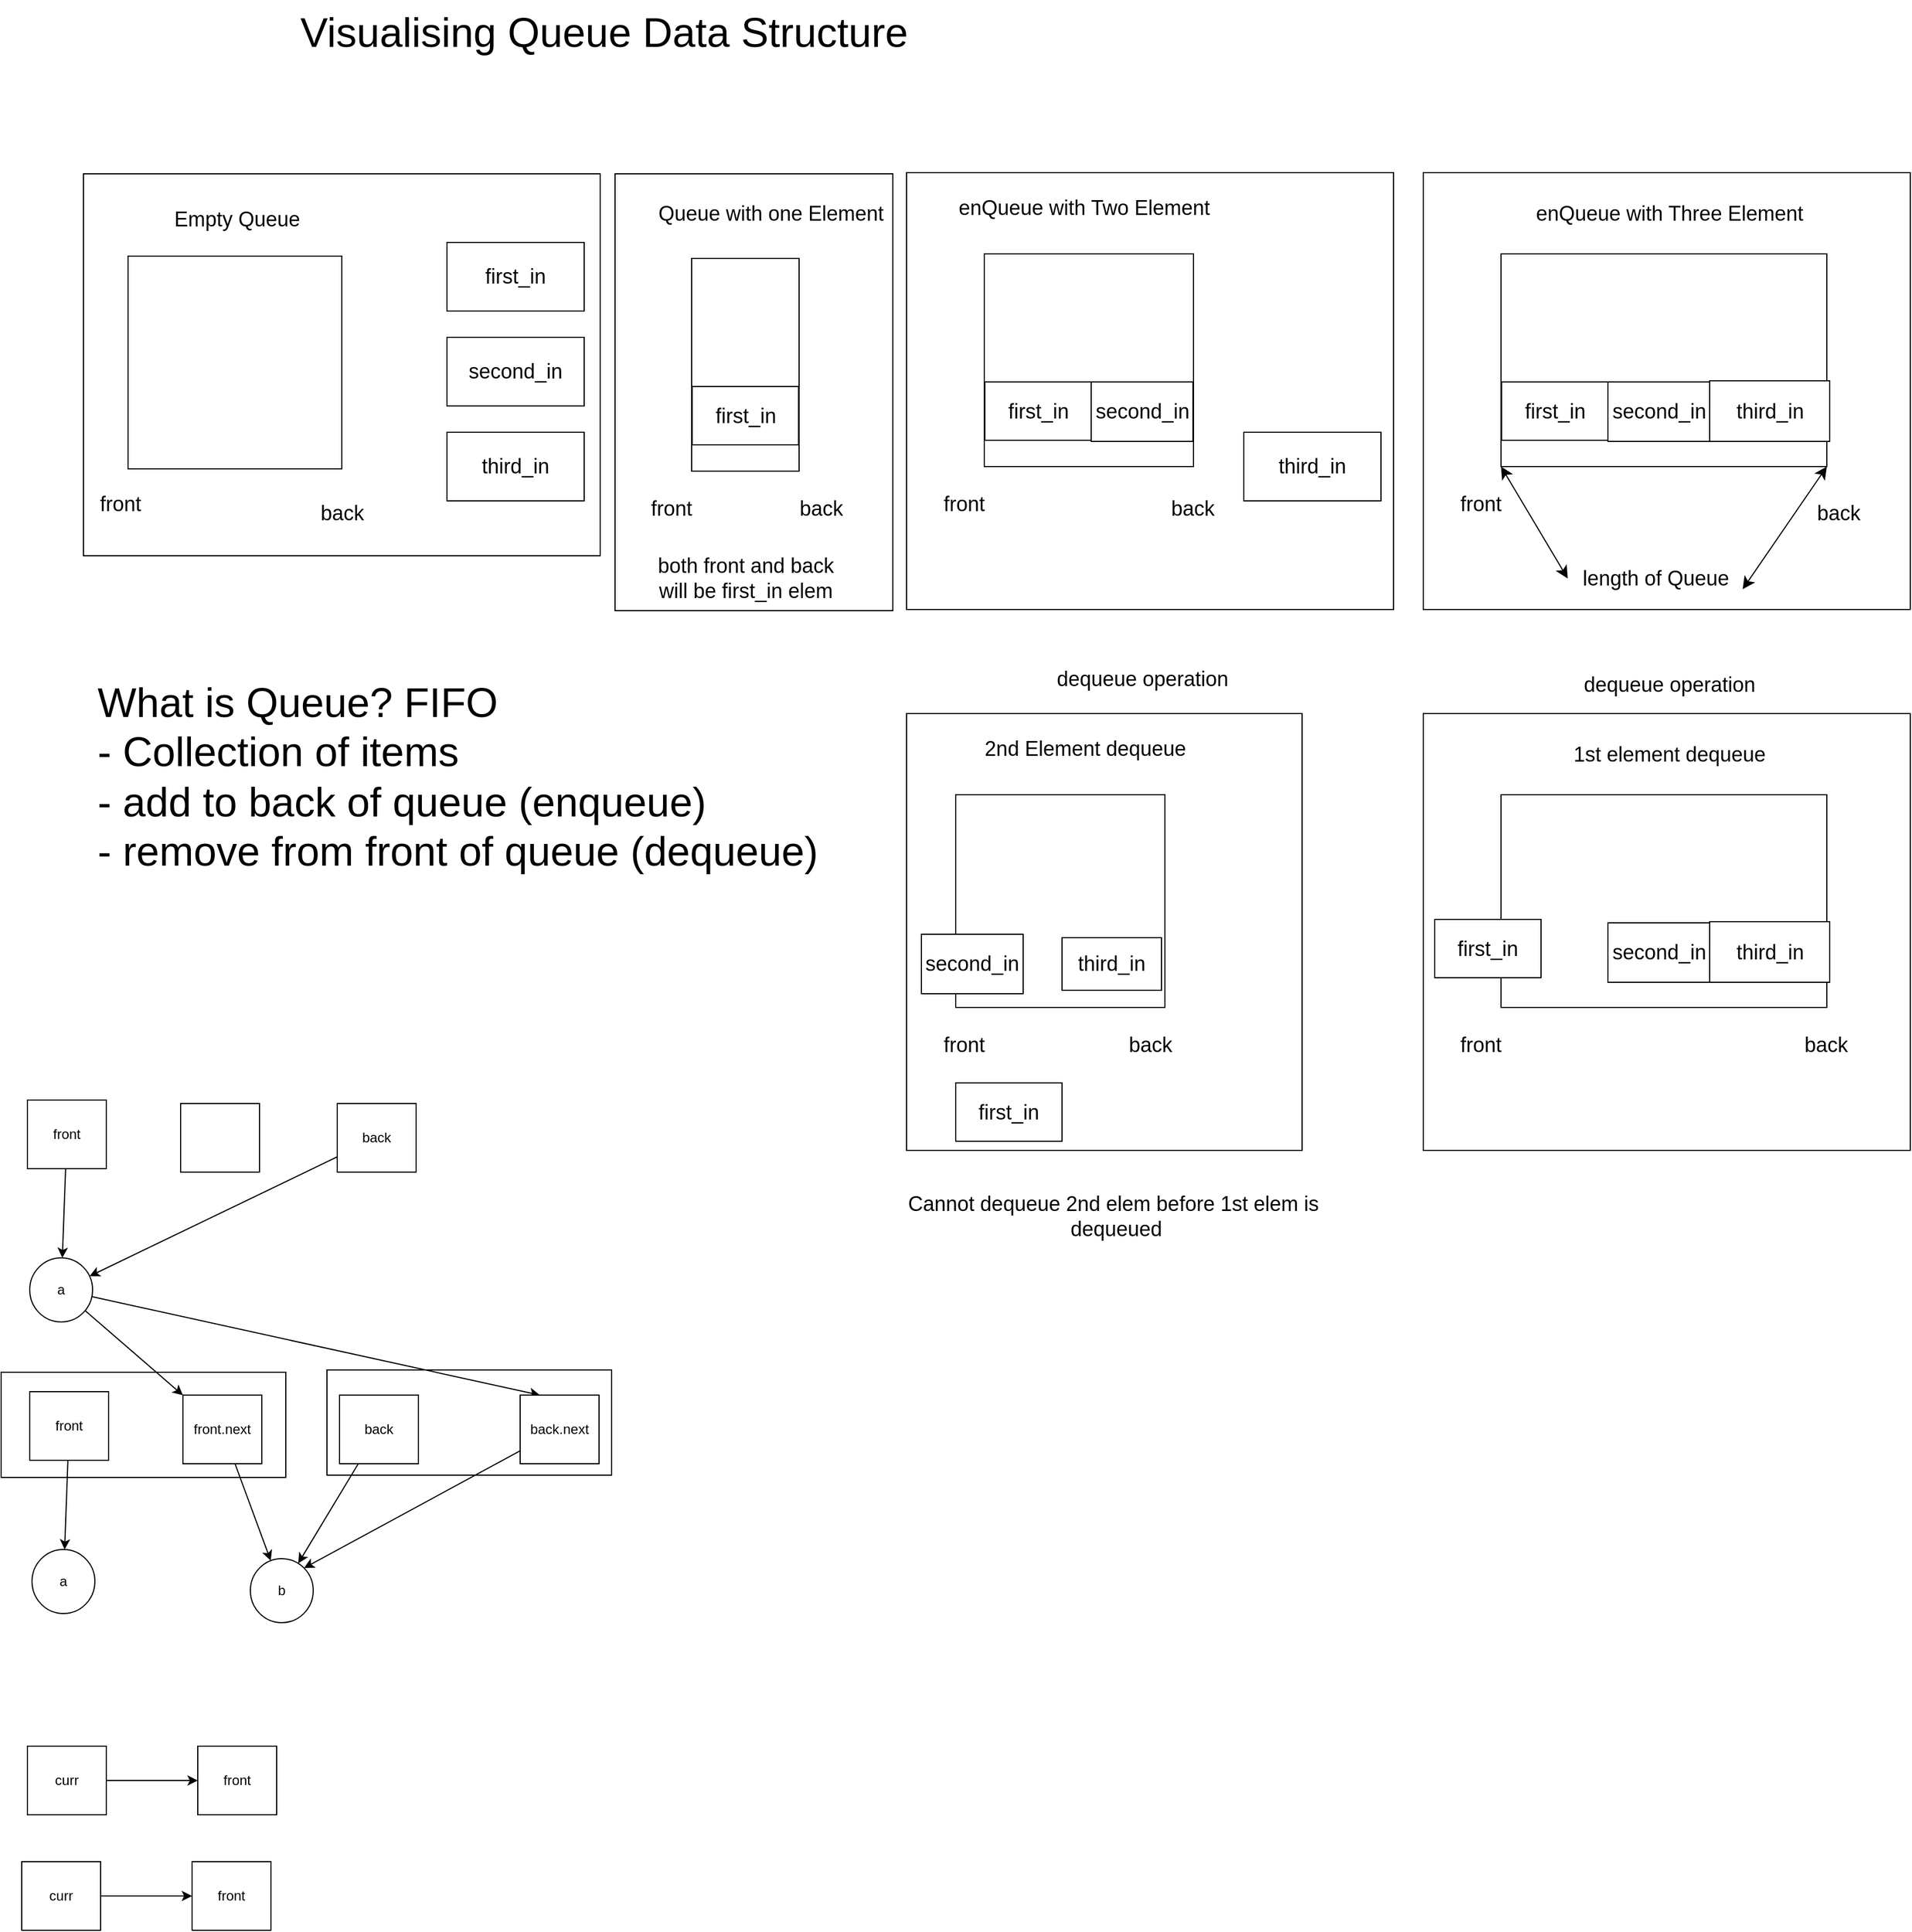 <mxfile>
    <diagram id="e2L9oILIBl4zUOTmZqPn" name="Page-1">
        <mxGraphModel dx="1061" dy="838" grid="0" gridSize="10" guides="1" tooltips="1" connect="1" arrows="1" fold="1" page="0" pageScale="1" pageWidth="827" pageHeight="1169" math="0" shadow="0">
            <root>
                <mxCell id="0"/>
                <mxCell id="1" parent="0"/>
                <mxCell id="50" value="" style="whiteSpace=wrap;html=1;fontSize=36;" parent="1" vertex="1">
                    <mxGeometry x="831" y="591" width="346" height="382" as="geometry"/>
                </mxCell>
                <mxCell id="31" value="" style="whiteSpace=wrap;html=1;fontSize=36;" parent="1" vertex="1">
                    <mxGeometry x="831" y="118" width="426" height="382" as="geometry"/>
                </mxCell>
                <mxCell id="30" value="" style="whiteSpace=wrap;html=1;fontSize=36;" parent="1" vertex="1">
                    <mxGeometry x="576" y="119" width="243" height="382" as="geometry"/>
                </mxCell>
                <mxCell id="29" value="" style="whiteSpace=wrap;html=1;fontSize=36;" parent="1" vertex="1">
                    <mxGeometry x="111" y="119" width="452" height="334" as="geometry"/>
                </mxCell>
                <mxCell id="23" value="" style="whiteSpace=wrap;html=1;fontSize=18;" parent="1" vertex="1">
                    <mxGeometry x="899" y="189" width="183" height="186" as="geometry"/>
                </mxCell>
                <mxCell id="2" value="&lt;font style=&quot;font-size: 36px;&quot;&gt;Visualising Queue Data Structure&lt;/font&gt;" style="text;html=1;align=center;verticalAlign=middle;resizable=0;points=[];autosize=1;strokeColor=none;fillColor=none;" parent="1" vertex="1">
                    <mxGeometry x="291" y="-33" width="550" height="55" as="geometry"/>
                </mxCell>
                <mxCell id="3" value="" style="whiteSpace=wrap;html=1;fontSize=18;" parent="1" vertex="1">
                    <mxGeometry x="150" y="191" width="187" height="186" as="geometry"/>
                </mxCell>
                <mxCell id="4" value="front" style="text;html=1;align=center;verticalAlign=middle;resizable=0;points=[];autosize=1;strokeColor=none;fillColor=none;fontSize=18;" parent="1" vertex="1">
                    <mxGeometry x="116" y="391" width="54" height="34" as="geometry"/>
                </mxCell>
                <mxCell id="5" value="back" style="text;html=1;align=center;verticalAlign=middle;resizable=0;points=[];autosize=1;strokeColor=none;fillColor=none;fontSize=18;" parent="1" vertex="1">
                    <mxGeometry x="309" y="399" width="56" height="34" as="geometry"/>
                </mxCell>
                <mxCell id="7" value="first_in" style="whiteSpace=wrap;html=1;fontSize=18;" parent="1" vertex="1">
                    <mxGeometry x="429" y="179" width="120" height="60" as="geometry"/>
                </mxCell>
                <mxCell id="9" value="second_in" style="whiteSpace=wrap;html=1;fontSize=18;" parent="1" vertex="1">
                    <mxGeometry x="429" y="262" width="120" height="60" as="geometry"/>
                </mxCell>
                <mxCell id="10" value="third_in" style="whiteSpace=wrap;html=1;fontSize=18;" parent="1" vertex="1">
                    <mxGeometry x="429" y="345" width="120" height="60" as="geometry"/>
                </mxCell>
                <mxCell id="11" value="" style="whiteSpace=wrap;html=1;fontSize=18;" parent="1" vertex="1">
                    <mxGeometry x="643" y="193" width="94" height="186" as="geometry"/>
                </mxCell>
                <mxCell id="12" value="front" style="text;html=1;align=center;verticalAlign=middle;resizable=0;points=[];autosize=1;strokeColor=none;fillColor=none;fontSize=18;" parent="1" vertex="1">
                    <mxGeometry x="598" y="395" width="54" height="34" as="geometry"/>
                </mxCell>
                <mxCell id="13" value="back" style="text;html=1;align=center;verticalAlign=middle;resizable=0;points=[];autosize=1;strokeColor=none;fillColor=none;fontSize=18;" parent="1" vertex="1">
                    <mxGeometry x="728" y="395" width="56" height="34" as="geometry"/>
                </mxCell>
                <mxCell id="14" value="first_in" style="whiteSpace=wrap;html=1;fontSize=18;" parent="1" vertex="1">
                    <mxGeometry x="643.5" y="305" width="93" height="51" as="geometry"/>
                </mxCell>
                <mxCell id="15" value="second_in" style="whiteSpace=wrap;html=1;fontSize=18;" parent="1" vertex="1">
                    <mxGeometry x="992.5" y="301" width="89" height="52" as="geometry"/>
                </mxCell>
                <mxCell id="16" value="third_in" style="whiteSpace=wrap;html=1;fontSize=18;" parent="1" vertex="1">
                    <mxGeometry x="1126" y="345" width="120" height="60" as="geometry"/>
                </mxCell>
                <mxCell id="18" value="Empty Queue" style="text;html=1;align=center;verticalAlign=middle;resizable=0;points=[];autosize=1;strokeColor=none;fillColor=none;fontSize=18;" parent="1" vertex="1">
                    <mxGeometry x="181" y="142" width="128" height="34" as="geometry"/>
                </mxCell>
                <mxCell id="20" value="Queue with one Element" style="text;html=1;align=center;verticalAlign=middle;resizable=0;points=[];autosize=1;strokeColor=none;fillColor=none;fontSize=18;" parent="1" vertex="1">
                    <mxGeometry x="604" y="137" width="215" height="34" as="geometry"/>
                </mxCell>
                <mxCell id="22" value="both front and back&lt;br&gt;will be first_in elem" style="text;html=1;align=center;verticalAlign=middle;resizable=0;points=[];autosize=1;strokeColor=none;fillColor=none;fontSize=18;" parent="1" vertex="1">
                    <mxGeometry x="604" y="445" width="172" height="55" as="geometry"/>
                </mxCell>
                <mxCell id="24" value="front" style="text;html=1;align=center;verticalAlign=middle;resizable=0;points=[];autosize=1;strokeColor=none;fillColor=none;fontSize=18;" parent="1" vertex="1">
                    <mxGeometry x="854" y="391" width="54" height="34" as="geometry"/>
                </mxCell>
                <mxCell id="25" value="back" style="text;html=1;align=center;verticalAlign=middle;resizable=0;points=[];autosize=1;strokeColor=none;fillColor=none;fontSize=18;" parent="1" vertex="1">
                    <mxGeometry x="1053" y="395" width="56" height="34" as="geometry"/>
                </mxCell>
                <mxCell id="26" value="first_in" style="whiteSpace=wrap;html=1;fontSize=18;" parent="1" vertex="1">
                    <mxGeometry x="899.5" y="301" width="93" height="51" as="geometry"/>
                </mxCell>
                <mxCell id="28" value="enQueue with Two Element" style="text;html=1;align=center;verticalAlign=middle;resizable=0;points=[];autosize=1;strokeColor=none;fillColor=none;fontSize=18;" parent="1" vertex="1">
                    <mxGeometry x="867" y="132" width="238" height="34" as="geometry"/>
                </mxCell>
                <mxCell id="32" value="" style="whiteSpace=wrap;html=1;fontSize=36;" parent="1" vertex="1">
                    <mxGeometry x="1283" y="118" width="426" height="382" as="geometry"/>
                </mxCell>
                <mxCell id="33" value="" style="whiteSpace=wrap;html=1;fontSize=18;" parent="1" vertex="1">
                    <mxGeometry x="1351" y="189" width="285" height="186" as="geometry"/>
                </mxCell>
                <mxCell id="34" value="second_in" style="whiteSpace=wrap;html=1;fontSize=18;" parent="1" vertex="1">
                    <mxGeometry x="1444.5" y="301" width="89" height="52" as="geometry"/>
                </mxCell>
                <mxCell id="35" value="third_in" style="whiteSpace=wrap;html=1;fontSize=18;" parent="1" vertex="1">
                    <mxGeometry x="1533.5" y="300" width="105" height="53" as="geometry"/>
                </mxCell>
                <mxCell id="36" value="front" style="text;html=1;align=center;verticalAlign=middle;resizable=0;points=[];autosize=1;strokeColor=none;fillColor=none;fontSize=18;" parent="1" vertex="1">
                    <mxGeometry x="1306" y="391" width="54" height="34" as="geometry"/>
                </mxCell>
                <mxCell id="37" value="back" style="text;html=1;align=center;verticalAlign=middle;resizable=0;points=[];autosize=1;strokeColor=none;fillColor=none;fontSize=18;" parent="1" vertex="1">
                    <mxGeometry x="1618" y="399" width="56" height="34" as="geometry"/>
                </mxCell>
                <mxCell id="38" value="first_in" style="whiteSpace=wrap;html=1;fontSize=18;" parent="1" vertex="1">
                    <mxGeometry x="1351.5" y="301" width="93" height="51" as="geometry"/>
                </mxCell>
                <mxCell id="39" value="enQueue with Three Element" style="text;html=1;align=center;verticalAlign=middle;resizable=0;points=[];autosize=1;strokeColor=none;fillColor=none;fontSize=18;" parent="1" vertex="1">
                    <mxGeometry x="1372" y="137" width="252" height="34" as="geometry"/>
                </mxCell>
                <mxCell id="40" value="" style="whiteSpace=wrap;html=1;fontSize=36;" parent="1" vertex="1">
                    <mxGeometry x="1283" y="591" width="426" height="382" as="geometry"/>
                </mxCell>
                <mxCell id="41" value="" style="whiteSpace=wrap;html=1;fontSize=18;" parent="1" vertex="1">
                    <mxGeometry x="1351" y="662" width="285" height="186" as="geometry"/>
                </mxCell>
                <mxCell id="42" value="second_in" style="whiteSpace=wrap;html=1;fontSize=18;" parent="1" vertex="1">
                    <mxGeometry x="1444.5" y="774" width="89" height="52" as="geometry"/>
                </mxCell>
                <mxCell id="43" value="third_in" style="whiteSpace=wrap;html=1;fontSize=18;" parent="1" vertex="1">
                    <mxGeometry x="1533.5" y="773" width="105" height="53" as="geometry"/>
                </mxCell>
                <mxCell id="44" value="front" style="text;html=1;align=center;verticalAlign=middle;resizable=0;points=[];autosize=1;strokeColor=none;fillColor=none;fontSize=18;" parent="1" vertex="1">
                    <mxGeometry x="1306" y="864" width="54" height="34" as="geometry"/>
                </mxCell>
                <mxCell id="45" value="back" style="text;html=1;align=center;verticalAlign=middle;resizable=0;points=[];autosize=1;strokeColor=none;fillColor=none;fontSize=18;" parent="1" vertex="1">
                    <mxGeometry x="1607" y="864" width="56" height="34" as="geometry"/>
                </mxCell>
                <mxCell id="46" value="first_in" style="whiteSpace=wrap;html=1;fontSize=18;" parent="1" vertex="1">
                    <mxGeometry x="1293" y="771" width="93" height="51" as="geometry"/>
                </mxCell>
                <mxCell id="47" value="1st element dequeue" style="text;html=1;align=center;verticalAlign=middle;resizable=0;points=[];autosize=1;strokeColor=none;fillColor=none;fontSize=18;" parent="1" vertex="1">
                    <mxGeometry x="1405" y="610" width="186" height="34" as="geometry"/>
                </mxCell>
                <mxCell id="49" value="dequeue operation" style="text;html=1;align=center;verticalAlign=middle;resizable=0;points=[];autosize=1;strokeColor=none;fillColor=none;fontSize=18;" parent="1" vertex="1">
                    <mxGeometry x="1414" y="549" width="168" height="34" as="geometry"/>
                </mxCell>
                <mxCell id="51" value="" style="whiteSpace=wrap;html=1;fontSize=18;" parent="1" vertex="1">
                    <mxGeometry x="874" y="662" width="183" height="186" as="geometry"/>
                </mxCell>
                <mxCell id="52" value="second_in" style="whiteSpace=wrap;html=1;fontSize=18;" parent="1" vertex="1">
                    <mxGeometry x="844" y="784" width="89" height="52" as="geometry"/>
                </mxCell>
                <mxCell id="53" value="third_in" style="whiteSpace=wrap;html=1;fontSize=18;" parent="1" vertex="1">
                    <mxGeometry x="967" y="787" width="87" height="46" as="geometry"/>
                </mxCell>
                <mxCell id="54" value="front" style="text;html=1;align=center;verticalAlign=middle;resizable=0;points=[];autosize=1;strokeColor=none;fillColor=none;fontSize=18;" parent="1" vertex="1">
                    <mxGeometry x="854" y="864" width="54" height="34" as="geometry"/>
                </mxCell>
                <mxCell id="55" value="back" style="text;html=1;align=center;verticalAlign=middle;resizable=0;points=[];autosize=1;strokeColor=none;fillColor=none;fontSize=18;" parent="1" vertex="1">
                    <mxGeometry x="1016" y="864" width="56" height="34" as="geometry"/>
                </mxCell>
                <mxCell id="56" value="first_in" style="whiteSpace=wrap;html=1;fontSize=18;" parent="1" vertex="1">
                    <mxGeometry x="874" y="914" width="93" height="51" as="geometry"/>
                </mxCell>
                <mxCell id="57" value="2nd Element dequeue" style="text;html=1;align=center;verticalAlign=middle;resizable=0;points=[];autosize=1;strokeColor=none;fillColor=none;fontSize=18;" parent="1" vertex="1">
                    <mxGeometry x="890" y="605" width="194" height="34" as="geometry"/>
                </mxCell>
                <mxCell id="58" value="dequeue operation" style="text;html=1;align=center;verticalAlign=middle;resizable=0;points=[];autosize=1;strokeColor=none;fillColor=none;fontSize=18;" parent="1" vertex="1">
                    <mxGeometry x="953" y="544" width="168" height="34" as="geometry"/>
                </mxCell>
                <mxCell id="59" value="length of Queue" style="text;html=1;align=center;verticalAlign=middle;resizable=0;points=[];autosize=1;strokeColor=none;fillColor=none;fontSize=18;" parent="1" vertex="1">
                    <mxGeometry x="1413" y="455.5" width="146" height="34" as="geometry"/>
                </mxCell>
                <mxCell id="60" value="" style="edgeStyle=none;orthogonalLoop=1;jettySize=auto;html=1;endArrow=classic;startArrow=classic;endSize=8;startSize=8;fontSize=36;exitX=1;exitY=1;exitDx=0;exitDy=0;entryX=1.023;entryY=0.788;entryDx=0;entryDy=0;entryPerimeter=0;" parent="1" source="33" target="59" edge="1">
                    <mxGeometry width="100" relative="1" as="geometry">
                        <mxPoint x="1783" y="394" as="sourcePoint"/>
                        <mxPoint x="1883" y="394" as="targetPoint"/>
                        <Array as="points"/>
                    </mxGeometry>
                </mxCell>
                <mxCell id="61" value="" style="edgeStyle=none;orthogonalLoop=1;jettySize=auto;html=1;endArrow=classic;startArrow=classic;endSize=8;startSize=8;fontSize=36;entryX=-0.025;entryY=0.511;entryDx=0;entryDy=0;entryPerimeter=0;exitX=0;exitY=1;exitDx=0;exitDy=0;" parent="1" source="33" target="59" edge="1">
                    <mxGeometry width="100" relative="1" as="geometry">
                        <mxPoint x="1646" y="385" as="sourcePoint"/>
                        <mxPoint x="1572.358" y="492.292" as="targetPoint"/>
                        <Array as="points"/>
                    </mxGeometry>
                </mxCell>
                <mxCell id="62" value="&lt;div style=&quot;text-align: left;&quot;&gt;&lt;span style=&quot;font-size: 36px; background-color: initial;&quot;&gt;What is Queue? FIFO&lt;/span&gt;&lt;/div&gt;&lt;font style=&quot;font-size: 36px;&quot;&gt;&lt;div style=&quot;text-align: left;&quot;&gt;&lt;span style=&quot;background-color: initial;&quot;&gt;- Collection of items&lt;/span&gt;&lt;/div&gt;&lt;div style=&quot;text-align: left;&quot;&gt;&lt;span style=&quot;background-color: initial;&quot;&gt;- add to back of queue (enqueue)&lt;/span&gt;&lt;/div&gt;&lt;div style=&quot;text-align: left;&quot;&gt;&lt;span style=&quot;background-color: initial;&quot;&gt;- remove from front of queue (dequeue)&lt;/span&gt;&lt;/div&gt;&lt;/font&gt;" style="text;html=1;align=center;verticalAlign=middle;resizable=0;points=[];autosize=1;strokeColor=none;fillColor=none;" parent="1" vertex="1">
                    <mxGeometry x="114" y="553" width="648" height="185" as="geometry"/>
                </mxCell>
                <mxCell id="63" value="Cannot dequeue 2nd elem before 1st elem is&amp;nbsp;&lt;br&gt;dequeued" style="text;html=1;align=center;verticalAlign=middle;resizable=0;points=[];autosize=1;strokeColor=none;fillColor=none;fontSize=18;" parent="1" vertex="1">
                    <mxGeometry x="823" y="1003" width="382" height="55" as="geometry"/>
                </mxCell>
                <mxCell id="64" value="" style="whiteSpace=wrap;html=1;" vertex="1" parent="1">
                    <mxGeometry x="324" y="1165" width="249" height="92" as="geometry"/>
                </mxCell>
                <mxCell id="65" value="" style="whiteSpace=wrap;html=1;" vertex="1" parent="1">
                    <mxGeometry x="39" y="1167" width="249" height="92" as="geometry"/>
                </mxCell>
                <mxCell id="66" style="edgeStyle=none;html=1;" edge="1" parent="1" source="68" target="78">
                    <mxGeometry relative="1" as="geometry"/>
                </mxCell>
                <mxCell id="67" style="edgeStyle=none;html=1;entryX=0.25;entryY=0;entryDx=0;entryDy=0;" edge="1" parent="1" source="68" target="83">
                    <mxGeometry relative="1" as="geometry"/>
                </mxCell>
                <mxCell id="68" value="a" style="ellipse;whiteSpace=wrap;html=1;" vertex="1" parent="1">
                    <mxGeometry x="64" y="1067" width="55" height="56" as="geometry"/>
                </mxCell>
                <mxCell id="69" style="edgeStyle=none;html=1;" edge="1" parent="1" source="70" target="68">
                    <mxGeometry relative="1" as="geometry"/>
                </mxCell>
                <mxCell id="70" value="front" style="whiteSpace=wrap;html=1;" vertex="1" parent="1">
                    <mxGeometry x="62" y="929" width="69" height="60" as="geometry"/>
                </mxCell>
                <mxCell id="71" value="" style="whiteSpace=wrap;html=1;" vertex="1" parent="1">
                    <mxGeometry x="196" y="932" width="69" height="60" as="geometry"/>
                </mxCell>
                <mxCell id="72" style="edgeStyle=none;html=1;" edge="1" parent="1" source="73" target="68">
                    <mxGeometry relative="1" as="geometry"/>
                </mxCell>
                <mxCell id="73" value="back" style="whiteSpace=wrap;html=1;" vertex="1" parent="1">
                    <mxGeometry x="333" y="932" width="69" height="60" as="geometry"/>
                </mxCell>
                <mxCell id="74" value="a" style="ellipse;whiteSpace=wrap;html=1;" vertex="1" parent="1">
                    <mxGeometry x="66" y="1322" width="55" height="56" as="geometry"/>
                </mxCell>
                <mxCell id="75" style="edgeStyle=none;html=1;" edge="1" parent="1" source="76" target="74">
                    <mxGeometry relative="1" as="geometry"/>
                </mxCell>
                <mxCell id="76" value="front" style="whiteSpace=wrap;html=1;" vertex="1" parent="1">
                    <mxGeometry x="64" y="1184" width="69" height="60" as="geometry"/>
                </mxCell>
                <mxCell id="77" style="edgeStyle=none;html=1;" edge="1" parent="1" source="78" target="81">
                    <mxGeometry relative="1" as="geometry"/>
                </mxCell>
                <mxCell id="78" value="front.next" style="whiteSpace=wrap;html=1;" vertex="1" parent="1">
                    <mxGeometry x="198" y="1187" width="69" height="60" as="geometry"/>
                </mxCell>
                <mxCell id="79" style="edgeStyle=none;html=1;" edge="1" parent="1" source="80" target="81">
                    <mxGeometry relative="1" as="geometry"/>
                </mxCell>
                <mxCell id="80" value="back" style="whiteSpace=wrap;html=1;" vertex="1" parent="1">
                    <mxGeometry x="335" y="1187" width="69" height="60" as="geometry"/>
                </mxCell>
                <mxCell id="81" value="b" style="ellipse;whiteSpace=wrap;html=1;" vertex="1" parent="1">
                    <mxGeometry x="257" y="1330" width="55" height="56" as="geometry"/>
                </mxCell>
                <mxCell id="82" style="edgeStyle=none;html=1;entryX=1;entryY=0;entryDx=0;entryDy=0;" edge="1" parent="1" source="83" target="81">
                    <mxGeometry relative="1" as="geometry"/>
                </mxCell>
                <mxCell id="83" value="back.next" style="whiteSpace=wrap;html=1;" vertex="1" parent="1">
                    <mxGeometry x="493" y="1187" width="69" height="60" as="geometry"/>
                </mxCell>
                <mxCell id="84" value="" style="edgeStyle=none;html=1;" edge="1" parent="1" source="85" target="86">
                    <mxGeometry relative="1" as="geometry"/>
                </mxCell>
                <mxCell id="85" value="curr" style="whiteSpace=wrap;html=1;" vertex="1" parent="1">
                    <mxGeometry x="57" y="1595" width="69" height="60" as="geometry"/>
                </mxCell>
                <mxCell id="86" value="front" style="whiteSpace=wrap;html=1;" vertex="1" parent="1">
                    <mxGeometry x="206" y="1595" width="69" height="60" as="geometry"/>
                </mxCell>
                <mxCell id="87" value="" style="edgeStyle=none;html=1;" edge="1" parent="1" source="88" target="89">
                    <mxGeometry relative="1" as="geometry"/>
                </mxCell>
                <mxCell id="88" value="curr" style="whiteSpace=wrap;html=1;" vertex="1" parent="1">
                    <mxGeometry x="62" y="1494" width="69" height="60" as="geometry"/>
                </mxCell>
                <mxCell id="89" value="front" style="whiteSpace=wrap;html=1;" vertex="1" parent="1">
                    <mxGeometry x="211" y="1494" width="69" height="60" as="geometry"/>
                </mxCell>
            </root>
        </mxGraphModel>
    </diagram>
</mxfile>